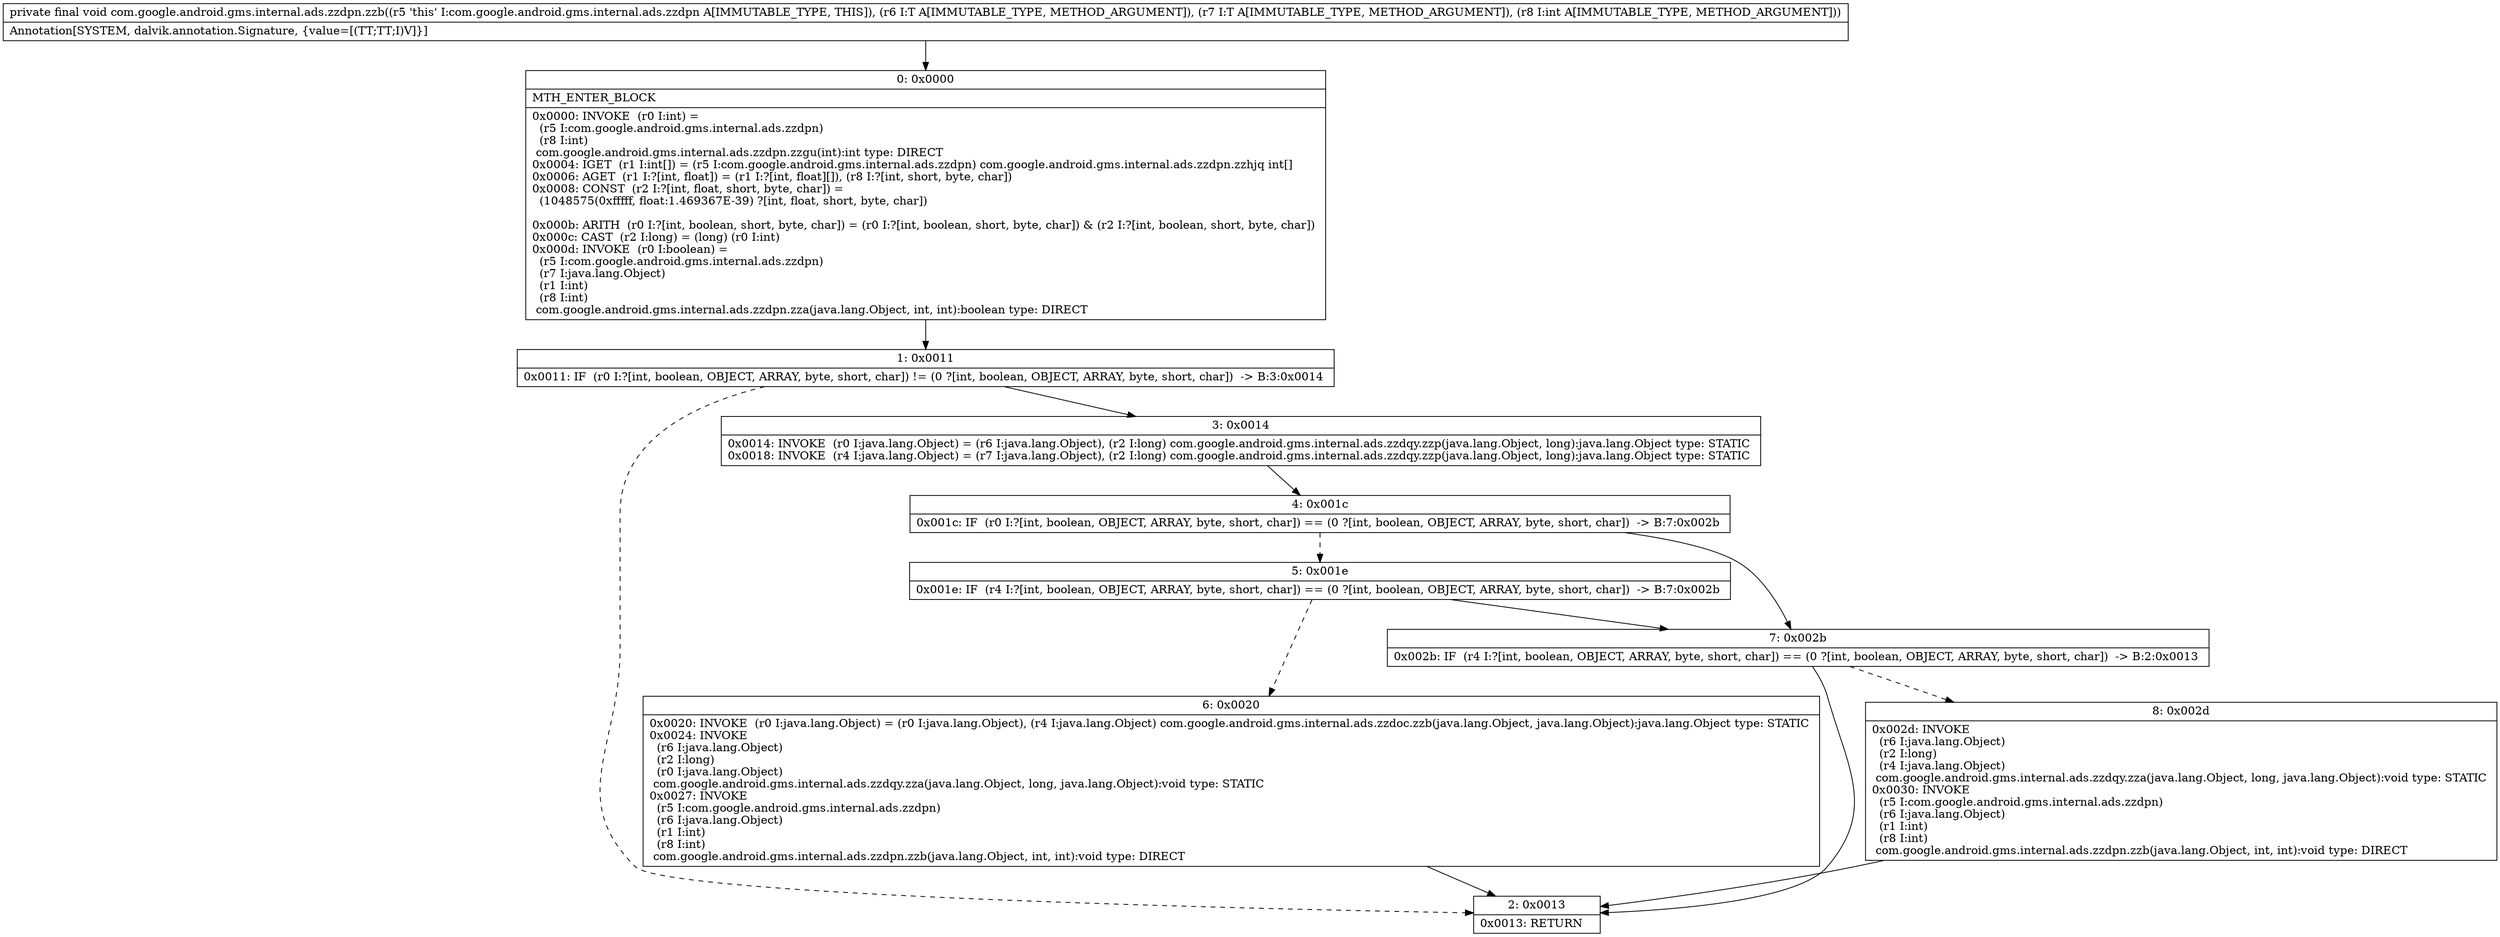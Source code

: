 digraph "CFG forcom.google.android.gms.internal.ads.zzdpn.zzb(Ljava\/lang\/Object;Ljava\/lang\/Object;I)V" {
Node_0 [shape=record,label="{0\:\ 0x0000|MTH_ENTER_BLOCK\l|0x0000: INVOKE  (r0 I:int) = \l  (r5 I:com.google.android.gms.internal.ads.zzdpn)\l  (r8 I:int)\l com.google.android.gms.internal.ads.zzdpn.zzgu(int):int type: DIRECT \l0x0004: IGET  (r1 I:int[]) = (r5 I:com.google.android.gms.internal.ads.zzdpn) com.google.android.gms.internal.ads.zzdpn.zzhjq int[] \l0x0006: AGET  (r1 I:?[int, float]) = (r1 I:?[int, float][]), (r8 I:?[int, short, byte, char]) \l0x0008: CONST  (r2 I:?[int, float, short, byte, char]) = \l  (1048575(0xfffff, float:1.469367E\-39) ?[int, float, short, byte, char])\l \l0x000b: ARITH  (r0 I:?[int, boolean, short, byte, char]) = (r0 I:?[int, boolean, short, byte, char]) & (r2 I:?[int, boolean, short, byte, char]) \l0x000c: CAST  (r2 I:long) = (long) (r0 I:int) \l0x000d: INVOKE  (r0 I:boolean) = \l  (r5 I:com.google.android.gms.internal.ads.zzdpn)\l  (r7 I:java.lang.Object)\l  (r1 I:int)\l  (r8 I:int)\l com.google.android.gms.internal.ads.zzdpn.zza(java.lang.Object, int, int):boolean type: DIRECT \l}"];
Node_1 [shape=record,label="{1\:\ 0x0011|0x0011: IF  (r0 I:?[int, boolean, OBJECT, ARRAY, byte, short, char]) != (0 ?[int, boolean, OBJECT, ARRAY, byte, short, char])  \-\> B:3:0x0014 \l}"];
Node_2 [shape=record,label="{2\:\ 0x0013|0x0013: RETURN   \l}"];
Node_3 [shape=record,label="{3\:\ 0x0014|0x0014: INVOKE  (r0 I:java.lang.Object) = (r6 I:java.lang.Object), (r2 I:long) com.google.android.gms.internal.ads.zzdqy.zzp(java.lang.Object, long):java.lang.Object type: STATIC \l0x0018: INVOKE  (r4 I:java.lang.Object) = (r7 I:java.lang.Object), (r2 I:long) com.google.android.gms.internal.ads.zzdqy.zzp(java.lang.Object, long):java.lang.Object type: STATIC \l}"];
Node_4 [shape=record,label="{4\:\ 0x001c|0x001c: IF  (r0 I:?[int, boolean, OBJECT, ARRAY, byte, short, char]) == (0 ?[int, boolean, OBJECT, ARRAY, byte, short, char])  \-\> B:7:0x002b \l}"];
Node_5 [shape=record,label="{5\:\ 0x001e|0x001e: IF  (r4 I:?[int, boolean, OBJECT, ARRAY, byte, short, char]) == (0 ?[int, boolean, OBJECT, ARRAY, byte, short, char])  \-\> B:7:0x002b \l}"];
Node_6 [shape=record,label="{6\:\ 0x0020|0x0020: INVOKE  (r0 I:java.lang.Object) = (r0 I:java.lang.Object), (r4 I:java.lang.Object) com.google.android.gms.internal.ads.zzdoc.zzb(java.lang.Object, java.lang.Object):java.lang.Object type: STATIC \l0x0024: INVOKE  \l  (r6 I:java.lang.Object)\l  (r2 I:long)\l  (r0 I:java.lang.Object)\l com.google.android.gms.internal.ads.zzdqy.zza(java.lang.Object, long, java.lang.Object):void type: STATIC \l0x0027: INVOKE  \l  (r5 I:com.google.android.gms.internal.ads.zzdpn)\l  (r6 I:java.lang.Object)\l  (r1 I:int)\l  (r8 I:int)\l com.google.android.gms.internal.ads.zzdpn.zzb(java.lang.Object, int, int):void type: DIRECT \l}"];
Node_7 [shape=record,label="{7\:\ 0x002b|0x002b: IF  (r4 I:?[int, boolean, OBJECT, ARRAY, byte, short, char]) == (0 ?[int, boolean, OBJECT, ARRAY, byte, short, char])  \-\> B:2:0x0013 \l}"];
Node_8 [shape=record,label="{8\:\ 0x002d|0x002d: INVOKE  \l  (r6 I:java.lang.Object)\l  (r2 I:long)\l  (r4 I:java.lang.Object)\l com.google.android.gms.internal.ads.zzdqy.zza(java.lang.Object, long, java.lang.Object):void type: STATIC \l0x0030: INVOKE  \l  (r5 I:com.google.android.gms.internal.ads.zzdpn)\l  (r6 I:java.lang.Object)\l  (r1 I:int)\l  (r8 I:int)\l com.google.android.gms.internal.ads.zzdpn.zzb(java.lang.Object, int, int):void type: DIRECT \l}"];
MethodNode[shape=record,label="{private final void com.google.android.gms.internal.ads.zzdpn.zzb((r5 'this' I:com.google.android.gms.internal.ads.zzdpn A[IMMUTABLE_TYPE, THIS]), (r6 I:T A[IMMUTABLE_TYPE, METHOD_ARGUMENT]), (r7 I:T A[IMMUTABLE_TYPE, METHOD_ARGUMENT]), (r8 I:int A[IMMUTABLE_TYPE, METHOD_ARGUMENT]))  | Annotation[SYSTEM, dalvik.annotation.Signature, \{value=[(TT;TT;I)V]\}]\l}"];
MethodNode -> Node_0;
Node_0 -> Node_1;
Node_1 -> Node_2[style=dashed];
Node_1 -> Node_3;
Node_3 -> Node_4;
Node_4 -> Node_5[style=dashed];
Node_4 -> Node_7;
Node_5 -> Node_6[style=dashed];
Node_5 -> Node_7;
Node_6 -> Node_2;
Node_7 -> Node_2;
Node_7 -> Node_8[style=dashed];
Node_8 -> Node_2;
}

